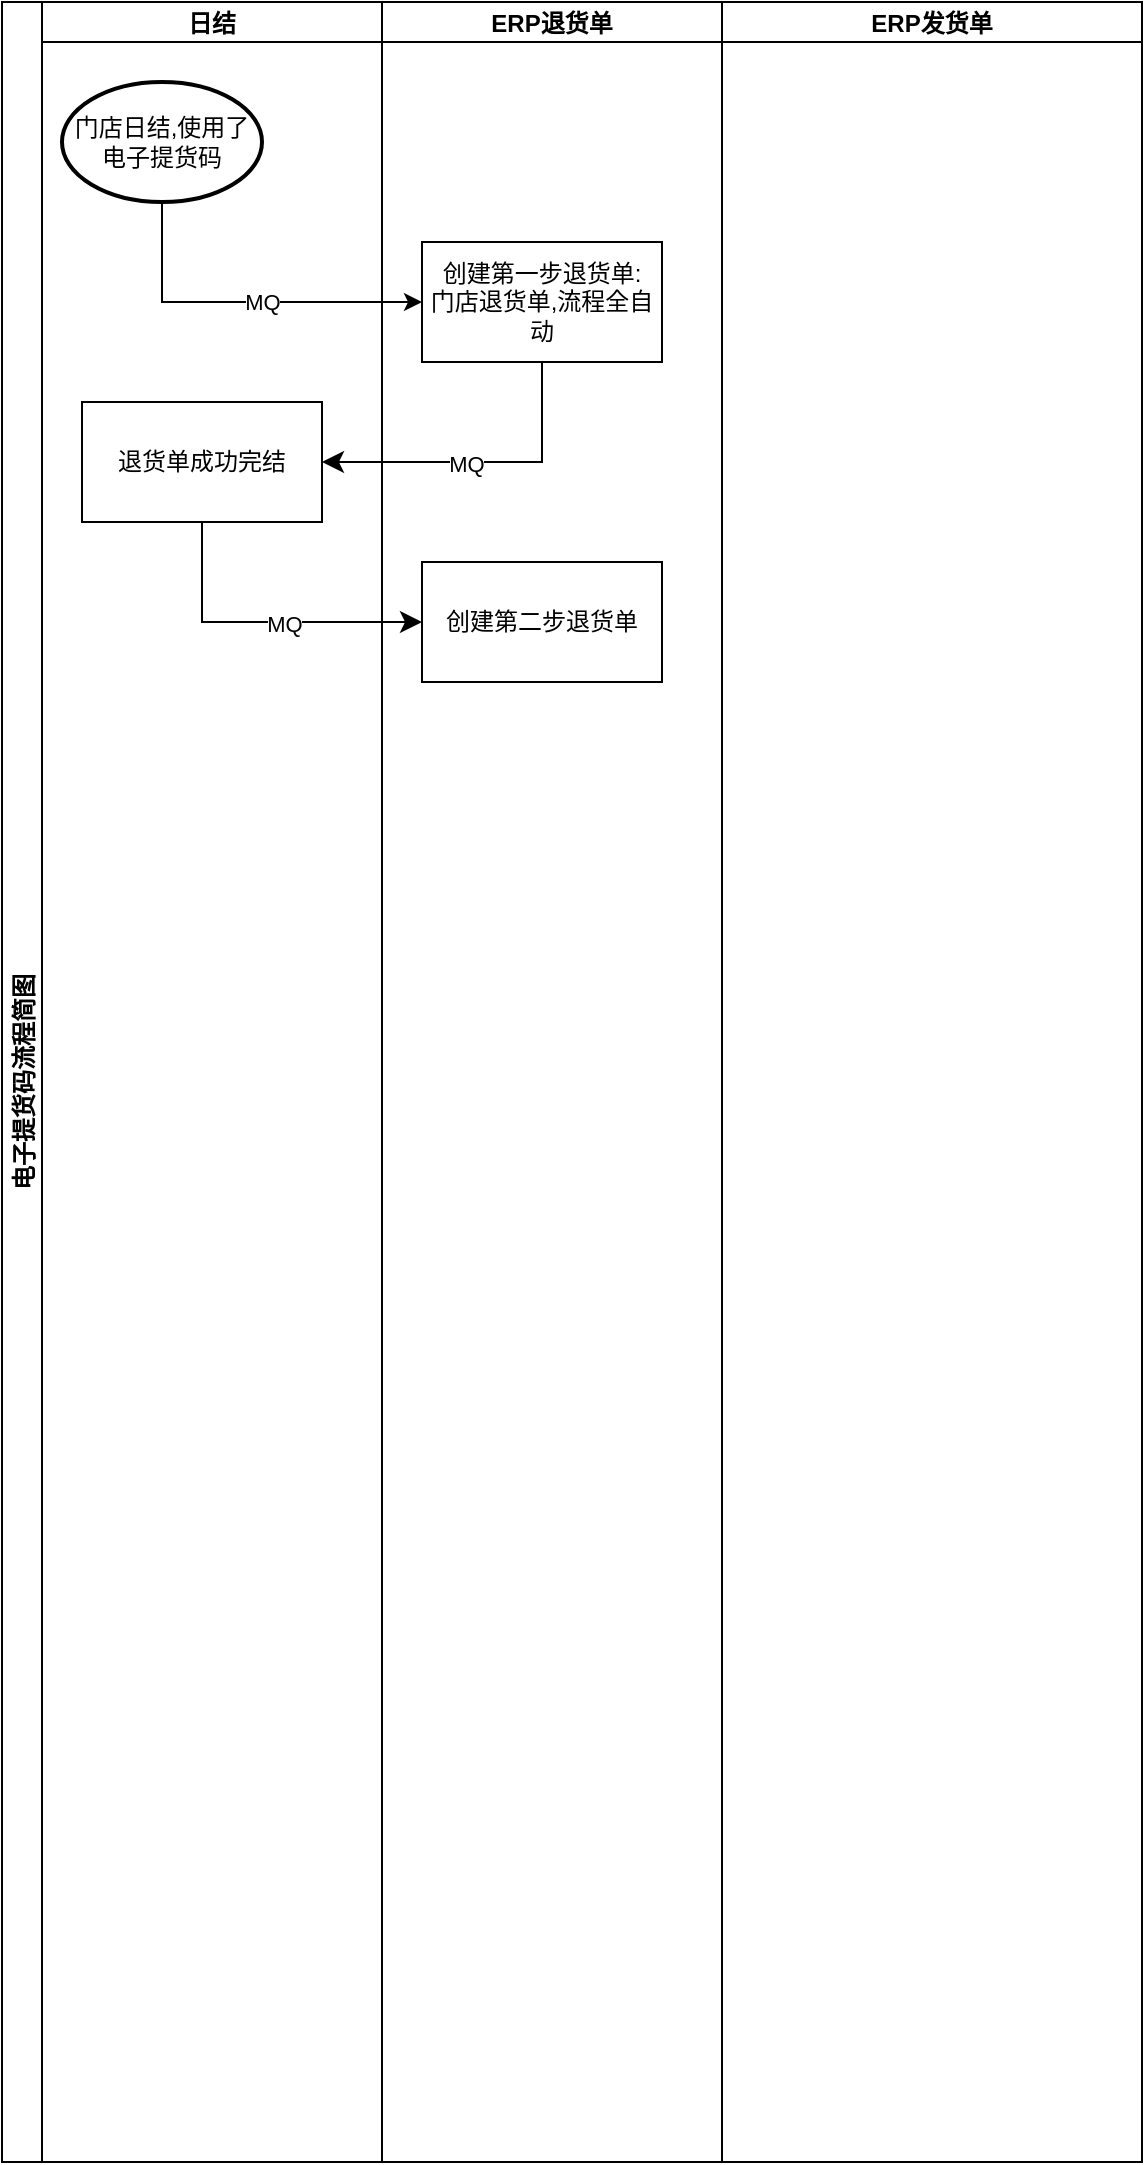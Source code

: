 <mxfile version="20.8.13" type="github">
  <diagram name="第 1 页" id="g-qNsY3XOJho--RJMxuT">
    <mxGraphModel dx="1154" dy="527" grid="1" gridSize="10" guides="1" tooltips="1" connect="1" arrows="1" fold="1" page="1" pageScale="1" pageWidth="827" pageHeight="1169" math="0" shadow="0">
      <root>
        <mxCell id="0" />
        <mxCell id="1" parent="0" />
        <mxCell id="wsb-zRbCA9PMMpIkRakw-1" value="电子提货码流程简图" style="swimlane;childLayout=stackLayout;resizeParent=1;resizeParentMax=0;startSize=20;horizontal=0;horizontalStack=1;" vertex="1" parent="1">
          <mxGeometry x="80" y="40" width="570" height="1080" as="geometry" />
        </mxCell>
        <mxCell id="wsb-zRbCA9PMMpIkRakw-2" value="日结" style="swimlane;startSize=20;" vertex="1" parent="wsb-zRbCA9PMMpIkRakw-1">
          <mxGeometry x="20" width="170" height="1080" as="geometry" />
        </mxCell>
        <mxCell id="wsb-zRbCA9PMMpIkRakw-5" value="门店日结,使用了电子提货码" style="strokeWidth=2;html=1;shape=mxgraph.flowchart.start_1;whiteSpace=wrap;" vertex="1" parent="wsb-zRbCA9PMMpIkRakw-2">
          <mxGeometry x="10" y="40" width="100" height="60" as="geometry" />
        </mxCell>
        <UserObject label="退货单成功完结" treeRoot="1" id="wsb-zRbCA9PMMpIkRakw-14">
          <mxCell style="whiteSpace=wrap;html=1;align=center;treeFolding=1;treeMoving=1;newEdgeStyle={&quot;edgeStyle&quot;:&quot;elbowEdgeStyle&quot;,&quot;startArrow&quot;:&quot;none&quot;,&quot;endArrow&quot;:&quot;none&quot;};" vertex="1" parent="wsb-zRbCA9PMMpIkRakw-2">
            <mxGeometry x="20" y="200" width="120" height="60" as="geometry" />
          </mxCell>
        </UserObject>
        <mxCell id="wsb-zRbCA9PMMpIkRakw-3" value="ERP退货单" style="swimlane;startSize=20;" vertex="1" parent="wsb-zRbCA9PMMpIkRakw-1">
          <mxGeometry x="190" width="170" height="1080" as="geometry" />
        </mxCell>
        <UserObject label="创建第一步退货单:&lt;br&gt;门店退货单,流程全自动" treeRoot="1" id="wsb-zRbCA9PMMpIkRakw-10">
          <mxCell style="whiteSpace=wrap;html=1;align=center;treeFolding=1;treeMoving=1;newEdgeStyle={&quot;edgeStyle&quot;:&quot;elbowEdgeStyle&quot;,&quot;startArrow&quot;:&quot;none&quot;,&quot;endArrow&quot;:&quot;none&quot;};" vertex="1" parent="wsb-zRbCA9PMMpIkRakw-3">
            <mxGeometry x="20" y="120" width="120" height="60" as="geometry" />
          </mxCell>
        </UserObject>
        <UserObject label="创建第二步退货单" treeRoot="1" id="wsb-zRbCA9PMMpIkRakw-19">
          <mxCell style="whiteSpace=wrap;html=1;align=center;treeFolding=1;treeMoving=1;newEdgeStyle={&quot;edgeStyle&quot;:&quot;elbowEdgeStyle&quot;,&quot;startArrow&quot;:&quot;none&quot;,&quot;endArrow&quot;:&quot;none&quot;};" vertex="1" parent="wsb-zRbCA9PMMpIkRakw-3">
            <mxGeometry x="20" y="280" width="120" height="60" as="geometry" />
          </mxCell>
        </UserObject>
        <mxCell id="wsb-zRbCA9PMMpIkRakw-4" value="ERP发货单" style="swimlane;startSize=20;" vertex="1" parent="wsb-zRbCA9PMMpIkRakw-1">
          <mxGeometry x="360" width="210" height="1080" as="geometry" />
        </mxCell>
        <mxCell id="wsb-zRbCA9PMMpIkRakw-11" style="edgeStyle=orthogonalEdgeStyle;rounded=0;orthogonalLoop=1;jettySize=auto;html=1;exitX=0.5;exitY=1;exitDx=0;exitDy=0;exitPerimeter=0;entryX=0;entryY=0.5;entryDx=0;entryDy=0;" edge="1" parent="wsb-zRbCA9PMMpIkRakw-1" source="wsb-zRbCA9PMMpIkRakw-5" target="wsb-zRbCA9PMMpIkRakw-10">
          <mxGeometry relative="1" as="geometry" />
        </mxCell>
        <mxCell id="wsb-zRbCA9PMMpIkRakw-12" value="MQ" style="edgeLabel;html=1;align=center;verticalAlign=middle;resizable=0;points=[];" vertex="1" connectable="0" parent="wsb-zRbCA9PMMpIkRakw-11">
          <mxGeometry x="0.105" relative="1" as="geometry">
            <mxPoint as="offset" />
          </mxGeometry>
        </mxCell>
        <mxCell id="wsb-zRbCA9PMMpIkRakw-17" value="" style="edgeStyle=segmentEdgeStyle;endArrow=classic;html=1;curved=0;rounded=0;endSize=8;startSize=8;exitX=0.5;exitY=1;exitDx=0;exitDy=0;entryX=1;entryY=0.5;entryDx=0;entryDy=0;" edge="1" parent="wsb-zRbCA9PMMpIkRakw-1" source="wsb-zRbCA9PMMpIkRakw-10" target="wsb-zRbCA9PMMpIkRakw-14">
          <mxGeometry width="50" height="50" relative="1" as="geometry">
            <mxPoint x="350" y="230" as="sourcePoint" />
            <mxPoint x="400" y="180" as="targetPoint" />
            <Array as="points">
              <mxPoint x="270" y="230" />
            </Array>
          </mxGeometry>
        </mxCell>
        <mxCell id="wsb-zRbCA9PMMpIkRakw-18" value="MQ" style="edgeLabel;html=1;align=center;verticalAlign=middle;resizable=0;points=[];" vertex="1" connectable="0" parent="wsb-zRbCA9PMMpIkRakw-17">
          <mxGeometry x="0.106" y="1" relative="1" as="geometry">
            <mxPoint as="offset" />
          </mxGeometry>
        </mxCell>
        <mxCell id="wsb-zRbCA9PMMpIkRakw-21" value="" style="edgeStyle=segmentEdgeStyle;endArrow=classic;html=1;curved=0;rounded=0;endSize=8;startSize=8;exitX=0.5;exitY=1;exitDx=0;exitDy=0;entryX=0;entryY=0.5;entryDx=0;entryDy=0;" edge="1" parent="wsb-zRbCA9PMMpIkRakw-1" source="wsb-zRbCA9PMMpIkRakw-14" target="wsb-zRbCA9PMMpIkRakw-19">
          <mxGeometry width="50" height="50" relative="1" as="geometry">
            <mxPoint x="350" y="290" as="sourcePoint" />
            <mxPoint x="400" y="240" as="targetPoint" />
            <Array as="points">
              <mxPoint x="100" y="310" />
            </Array>
          </mxGeometry>
        </mxCell>
        <mxCell id="wsb-zRbCA9PMMpIkRakw-22" value="MQ" style="edgeLabel;html=1;align=center;verticalAlign=middle;resizable=0;points=[];" vertex="1" connectable="0" parent="wsb-zRbCA9PMMpIkRakw-21">
          <mxGeometry x="0.131" y="-1" relative="1" as="geometry">
            <mxPoint as="offset" />
          </mxGeometry>
        </mxCell>
      </root>
    </mxGraphModel>
  </diagram>
</mxfile>
